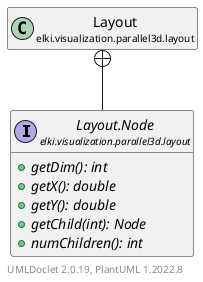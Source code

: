 @startuml
    remove .*\.(Instance|Par|Parameterizer|Factory)$
    set namespaceSeparator none
    hide empty fields
    hide empty methods

    interface "<size:14>Layout.Node\n<size:10>elki.visualization.parallel3d.layout" as elki.visualization.parallel3d.layout.Layout.Node [[Layout.Node.html]] {
        {abstract} +getDim(): int
        {abstract} +getX(): double
        {abstract} +getY(): double
        {abstract} +getChild(int): Node
        {abstract} +numChildren(): int
    }

    class "<size:14>Layout\n<size:10>elki.visualization.parallel3d.layout" as elki.visualization.parallel3d.layout.Layout [[Layout.html]]

    elki.visualization.parallel3d.layout.Layout +-- elki.visualization.parallel3d.layout.Layout.Node

    center footer UMLDoclet 2.0.19, PlantUML 1.2022.8
@enduml
